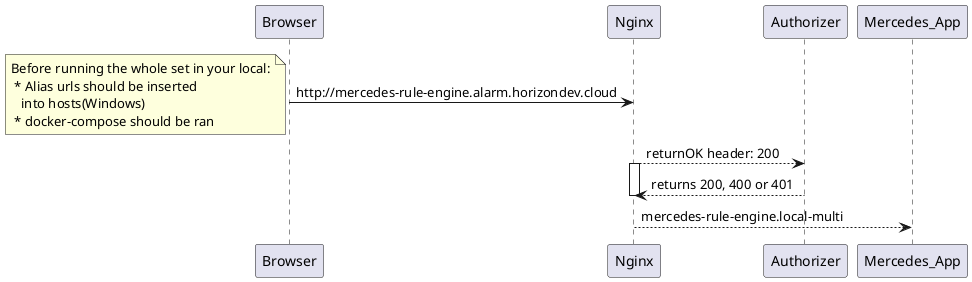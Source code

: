 @startuml

Browser -> Nginx : http://mercedes-rule-engine.alarm.horizondev.cloud
note top
       Before running the whole set in your local:
        * Alias urls should be inserted
          into hosts(Windows)
        * docker-compose should be ran
end note
Nginx --> Authorizer :returnOK header: 200
activate Nginx
Authorizer --> Nginx : returns 200, 400 or 401
deactivate Nginx
Nginx --> Mercedes_App: mercedes-rule-engine.local-multi

@enduml